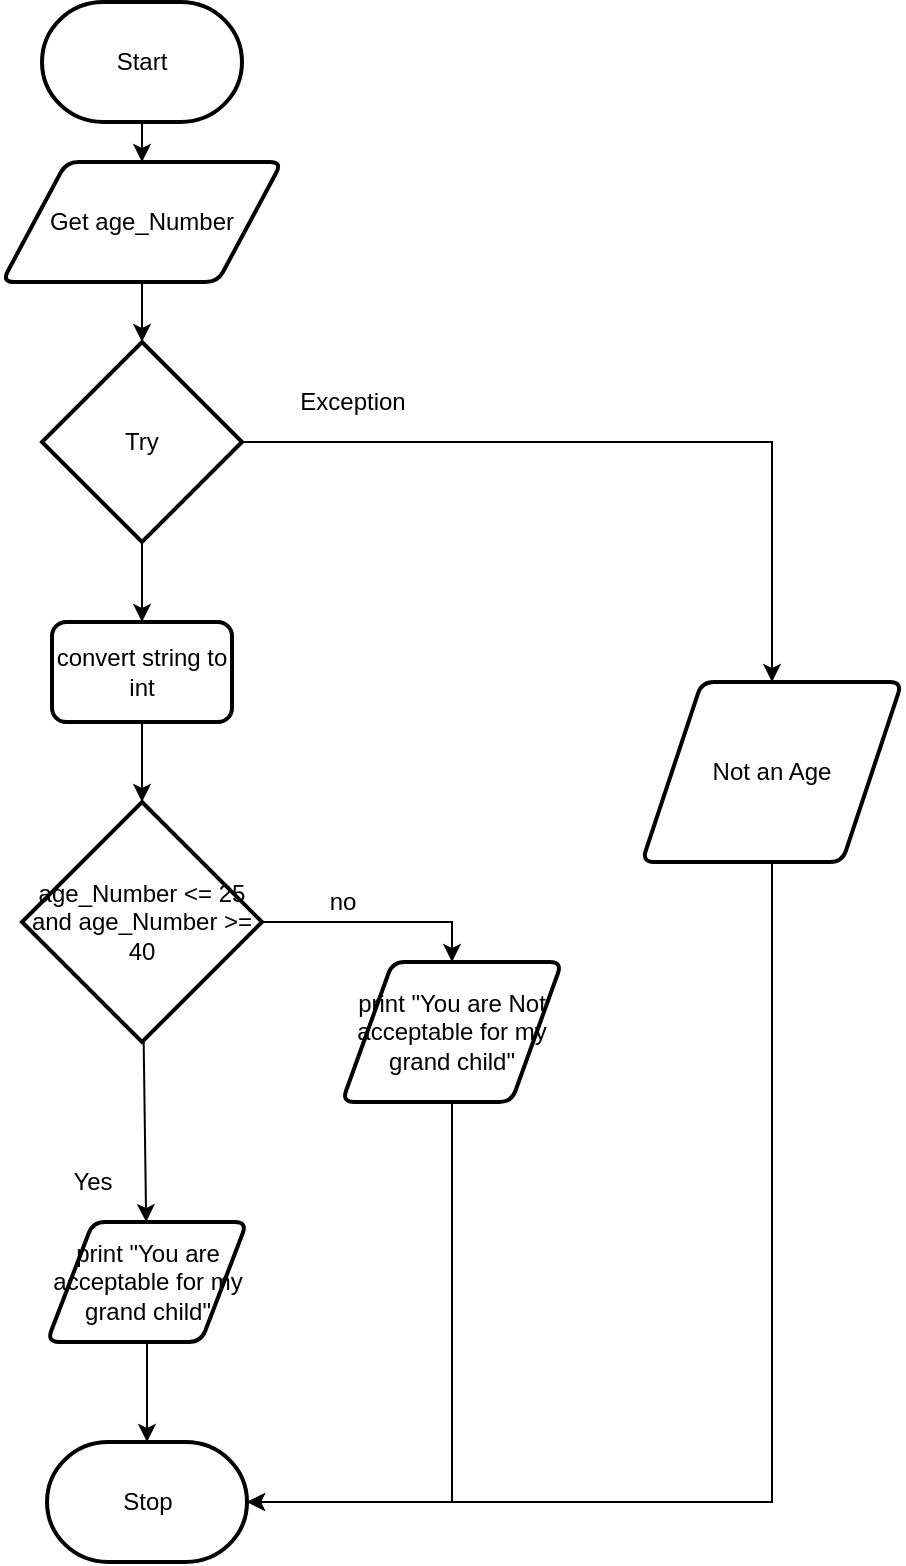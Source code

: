 <mxfile>
    <diagram id="JqOo338mFjRoOCTTENWM" name="Page-1">
        <mxGraphModel dx="1074" dy="741" grid="1" gridSize="10" guides="1" tooltips="1" connect="1" arrows="1" fold="1" page="1" pageScale="1" pageWidth="827" pageHeight="1169" math="0" shadow="0">
            <root>
                <mxCell id="0"/>
                <mxCell id="1" parent="0"/>
                <mxCell id="40" style="edgeStyle=none;html=1;entryX=0.5;entryY=0;entryDx=0;entryDy=0;" edge="1" parent="1" source="17" target="19">
                    <mxGeometry relative="1" as="geometry">
                        <Array as="points"/>
                    </mxGeometry>
                </mxCell>
                <mxCell id="17" value="Start" style="strokeWidth=2;html=1;shape=mxgraph.flowchart.terminator;whiteSpace=wrap;" vertex="1" parent="1">
                    <mxGeometry x="190" y="80" width="100" height="60" as="geometry"/>
                </mxCell>
                <mxCell id="18" style="edgeStyle=none;rounded=0;html=1;" edge="1" parent="1" source="19" target="34">
                    <mxGeometry relative="1" as="geometry"/>
                </mxCell>
                <mxCell id="19" value="Get age_Number" style="shape=parallelogram;html=1;strokeWidth=2;perimeter=parallelogramPerimeter;whiteSpace=wrap;rounded=1;arcSize=12;size=0.23;" vertex="1" parent="1">
                    <mxGeometry x="170" y="160" width="140" height="60" as="geometry"/>
                </mxCell>
                <mxCell id="20" style="edgeStyle=none;html=1;" edge="1" parent="1" source="21" target="22">
                    <mxGeometry relative="1" as="geometry">
                        <mxPoint x="240" y="530" as="targetPoint"/>
                    </mxGeometry>
                </mxCell>
                <mxCell id="21" value="print &quot;You are acceptable for my grand child&quot;" style="shape=parallelogram;html=1;strokeWidth=2;perimeter=parallelogramPerimeter;whiteSpace=wrap;rounded=1;arcSize=12;size=0.23;" vertex="1" parent="1">
                    <mxGeometry x="192.5" y="690" width="100" height="60" as="geometry"/>
                </mxCell>
                <mxCell id="22" value="Stop" style="strokeWidth=2;html=1;shape=mxgraph.flowchart.terminator;whiteSpace=wrap;" vertex="1" parent="1">
                    <mxGeometry x="192.5" y="800" width="100" height="60" as="geometry"/>
                </mxCell>
                <mxCell id="23" style="edgeStyle=none;rounded=0;html=1;" edge="1" parent="1" source="25" target="21">
                    <mxGeometry relative="1" as="geometry"/>
                </mxCell>
                <mxCell id="42" style="edgeStyle=none;html=1;entryX=0.5;entryY=0;entryDx=0;entryDy=0;exitX=1;exitY=0.5;exitDx=0;exitDy=0;exitPerimeter=0;rounded=0;" edge="1" parent="1" source="25" target="43">
                    <mxGeometry relative="1" as="geometry">
                        <mxPoint x="340" y="540" as="targetPoint"/>
                        <Array as="points">
                            <mxPoint x="395" y="540"/>
                        </Array>
                    </mxGeometry>
                </mxCell>
                <mxCell id="25" value="age_Number &amp;lt;= 25 and age_Number &amp;gt;= 40" style="strokeWidth=2;html=1;shape=mxgraph.flowchart.decision;whiteSpace=wrap;" vertex="1" parent="1">
                    <mxGeometry x="180" y="480" width="120" height="120" as="geometry"/>
                </mxCell>
                <mxCell id="26" style="edgeStyle=none;rounded=0;html=1;entryX=1;entryY=0.5;entryDx=0;entryDy=0;entryPerimeter=0;exitX=0.5;exitY=1;exitDx=0;exitDy=0;" edge="1" parent="1" source="43" target="22">
                    <mxGeometry relative="1" as="geometry">
                        <Array as="points">
                            <mxPoint x="395" y="830"/>
                        </Array>
                        <mxPoint x="395" y="655" as="sourcePoint"/>
                    </mxGeometry>
                </mxCell>
                <mxCell id="30" style="edgeStyle=none;rounded=0;html=1;entryX=1;entryY=0.5;entryDx=0;entryDy=0;entryPerimeter=0;" edge="1" parent="1" source="31" target="22">
                    <mxGeometry relative="1" as="geometry">
                        <Array as="points">
                            <mxPoint x="555" y="830"/>
                        </Array>
                    </mxGeometry>
                </mxCell>
                <mxCell id="31" value="Not an Age" style="shape=parallelogram;html=1;strokeWidth=2;perimeter=parallelogramPerimeter;whiteSpace=wrap;rounded=1;arcSize=12;size=0.23;" vertex="1" parent="1">
                    <mxGeometry x="490" y="420" width="130" height="90" as="geometry"/>
                </mxCell>
                <mxCell id="32" style="edgeStyle=none;html=1;entryX=0.5;entryY=0;entryDx=0;entryDy=0;rounded=0;" edge="1" parent="1" source="34" target="31">
                    <mxGeometry relative="1" as="geometry">
                        <Array as="points">
                            <mxPoint x="555" y="300"/>
                        </Array>
                    </mxGeometry>
                </mxCell>
                <mxCell id="33" style="edgeStyle=none;rounded=0;html=1;" edge="1" parent="1" source="34" target="39">
                    <mxGeometry relative="1" as="geometry"/>
                </mxCell>
                <mxCell id="34" value="Try" style="strokeWidth=2;html=1;shape=mxgraph.flowchart.decision;whiteSpace=wrap;" vertex="1" parent="1">
                    <mxGeometry x="190" y="250" width="100" height="100" as="geometry"/>
                </mxCell>
                <mxCell id="35" value="Yes&lt;br&gt;" style="text;html=1;align=center;verticalAlign=middle;resizable=0;points=[];autosize=1;strokeColor=none;fillColor=none;" vertex="1" parent="1">
                    <mxGeometry x="195" y="660" width="40" height="20" as="geometry"/>
                </mxCell>
                <mxCell id="37" value="Exception" style="text;html=1;align=center;verticalAlign=middle;resizable=0;points=[];autosize=1;strokeColor=none;fillColor=none;" vertex="1" parent="1">
                    <mxGeometry x="310" y="270" width="70" height="20" as="geometry"/>
                </mxCell>
                <mxCell id="38" style="edgeStyle=none;rounded=0;html=1;" edge="1" parent="1" source="39" target="25">
                    <mxGeometry relative="1" as="geometry"/>
                </mxCell>
                <mxCell id="39" value="&lt;span&gt;convert string to int&lt;/span&gt;" style="rounded=1;whiteSpace=wrap;html=1;absoluteArcSize=1;arcSize=14;strokeWidth=2;" vertex="1" parent="1">
                    <mxGeometry x="195" y="390" width="90" height="50" as="geometry"/>
                </mxCell>
                <mxCell id="43" value="print &quot;You are Not acceptable for my grand child&quot;" style="shape=parallelogram;html=1;strokeWidth=2;perimeter=parallelogramPerimeter;whiteSpace=wrap;rounded=1;arcSize=12;size=0.23;" vertex="1" parent="1">
                    <mxGeometry x="340" y="560" width="110" height="70" as="geometry"/>
                </mxCell>
                <mxCell id="44" value="no" style="text;html=1;align=center;verticalAlign=middle;resizable=0;points=[];autosize=1;strokeColor=none;fillColor=none;" vertex="1" parent="1">
                    <mxGeometry x="325" y="520" width="30" height="20" as="geometry"/>
                </mxCell>
            </root>
        </mxGraphModel>
    </diagram>
</mxfile>
